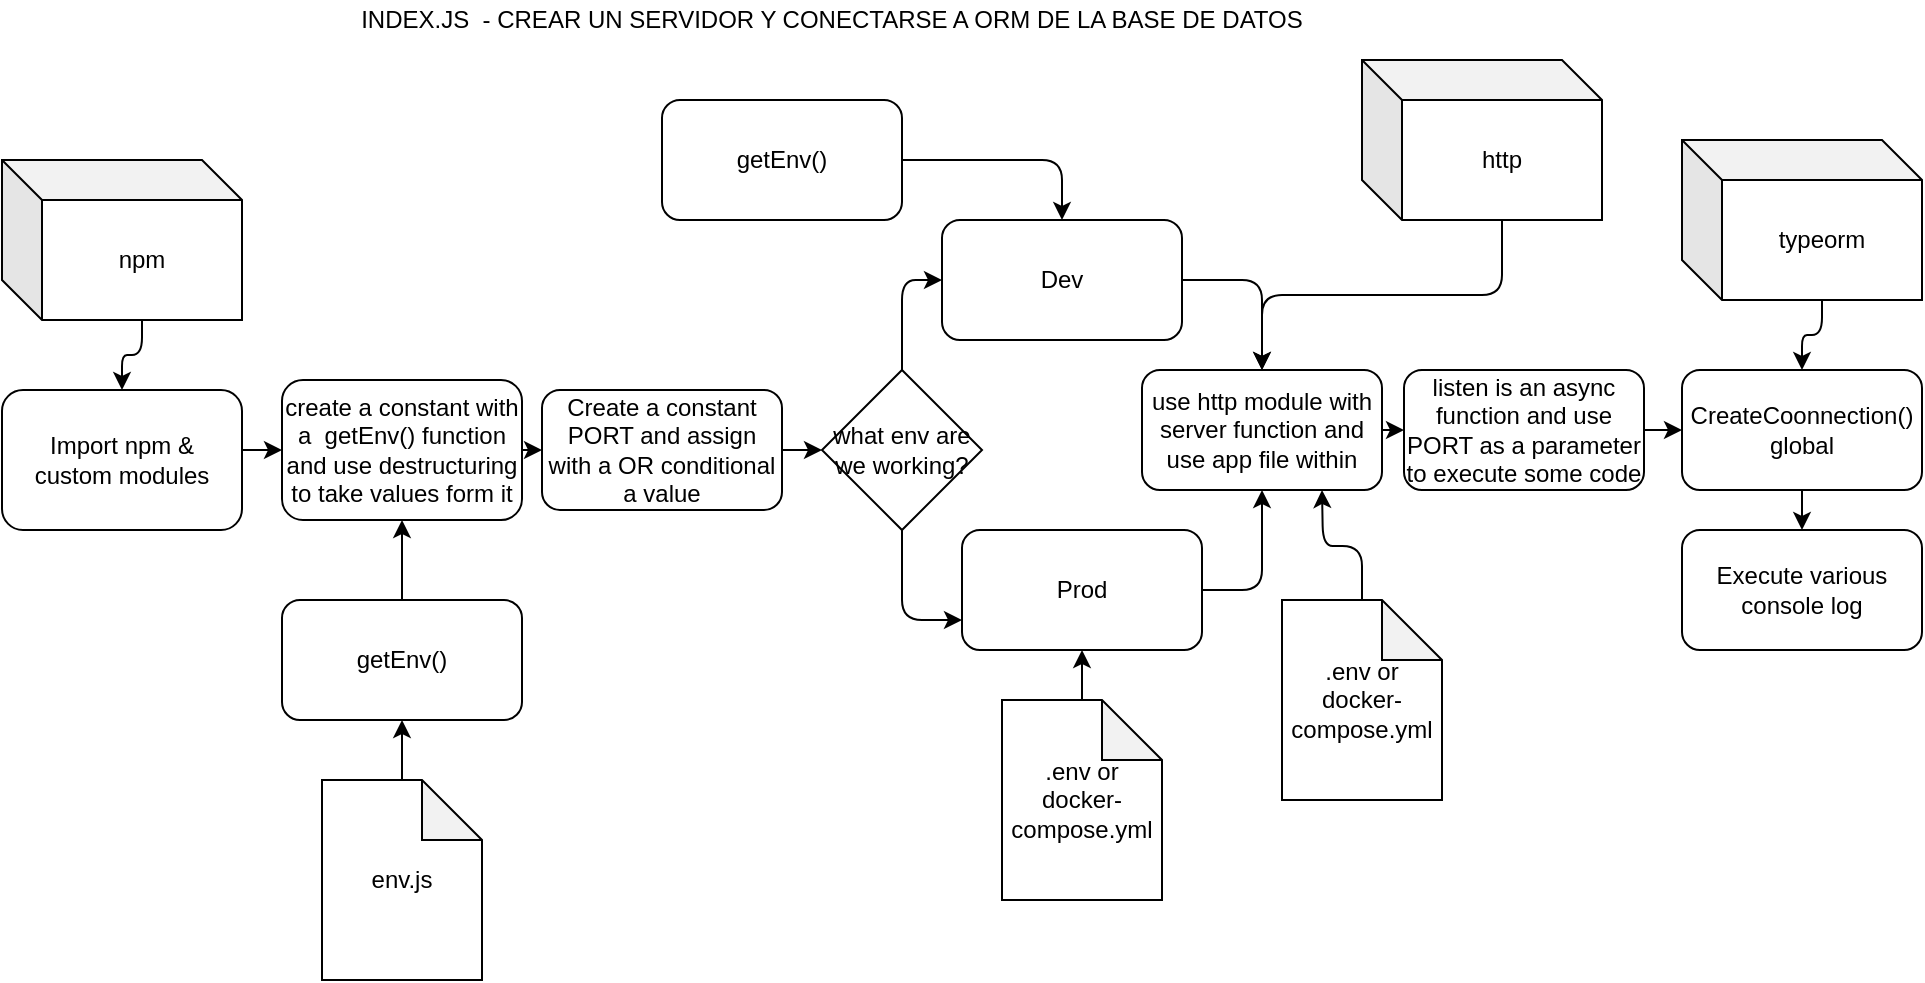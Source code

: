 <mxfile>
    <diagram id="Rl5CRAsUclM0MuKgjess" name="Page-1">
        <mxGraphModel dx="879" dy="622" grid="1" gridSize="10" guides="1" tooltips="1" connect="1" arrows="1" fold="1" page="1" pageScale="1" pageWidth="1100" pageHeight="850" math="0" shadow="0">
            <root>
                <mxCell id="0"/>
                <mxCell id="1" parent="0"/>
                <mxCell id="5" style="edgeStyle=none;html=1;exitX=1;exitY=0.5;exitDx=0;exitDy=0;entryX=0;entryY=0.5;entryDx=0;entryDy=0;" parent="1" target="3" edge="1">
                    <mxGeometry relative="1" as="geometry">
                        <mxPoint x="140" y="265" as="sourcePoint"/>
                    </mxGeometry>
                </mxCell>
                <mxCell id="2" value="Import npm &amp;amp; &lt;br&gt;custom modules" style="rounded=1;whiteSpace=wrap;html=1;" parent="1" vertex="1">
                    <mxGeometry x="40" y="235" width="120" height="70" as="geometry"/>
                </mxCell>
                <mxCell id="11" style="edgeStyle=none;html=1;exitX=1;exitY=0.5;exitDx=0;exitDy=0;" parent="1" source="3" target="10" edge="1">
                    <mxGeometry relative="1" as="geometry">
                        <mxPoint x="330" y="270" as="targetPoint"/>
                    </mxGeometry>
                </mxCell>
                <mxCell id="3" value="create a constant with a&amp;nbsp; getEnv() function and use destructuring to take values form it" style="rounded=1;whiteSpace=wrap;html=1;" parent="1" vertex="1">
                    <mxGeometry x="180" y="230" width="120" height="70" as="geometry"/>
                </mxCell>
                <mxCell id="7" style="edgeStyle=none;html=1;exitX=0.5;exitY=0;exitDx=0;exitDy=0;" parent="1" source="6" target="3" edge="1">
                    <mxGeometry relative="1" as="geometry"/>
                </mxCell>
                <mxCell id="6" value="getEnv()" style="rounded=1;whiteSpace=wrap;html=1;" parent="1" vertex="1">
                    <mxGeometry x="180" y="340" width="120" height="60" as="geometry"/>
                </mxCell>
                <mxCell id="9" style="edgeStyle=none;html=1;exitX=0.5;exitY=0;exitDx=0;exitDy=0;exitPerimeter=0;entryX=0.5;entryY=1;entryDx=0;entryDy=0;" parent="1" source="8" target="6" edge="1">
                    <mxGeometry relative="1" as="geometry"/>
                </mxCell>
                <mxCell id="8" value="env.js" style="shape=note;whiteSpace=wrap;html=1;backgroundOutline=1;darkOpacity=0.05;" parent="1" vertex="1">
                    <mxGeometry x="200" y="430" width="80" height="100" as="geometry"/>
                </mxCell>
                <mxCell id="23" style="edgeStyle=none;html=1;exitX=1;exitY=0.5;exitDx=0;exitDy=0;" parent="1" source="10" target="17" edge="1">
                    <mxGeometry relative="1" as="geometry"/>
                </mxCell>
                <mxCell id="10" value="Create a constant PORT and assign with a OR conditional a value" style="rounded=1;whiteSpace=wrap;html=1;" parent="1" vertex="1">
                    <mxGeometry x="310" y="235" width="120" height="60" as="geometry"/>
                </mxCell>
                <mxCell id="24" style="edgeStyle=none;html=1;exitX=0.5;exitY=0;exitDx=0;exitDy=0;exitPerimeter=0;" parent="1" source="13" target="20" edge="1">
                    <mxGeometry relative="1" as="geometry"/>
                </mxCell>
                <mxCell id="13" value=".env or docker-compose.yml" style="shape=note;whiteSpace=wrap;html=1;backgroundOutline=1;darkOpacity=0.05;" parent="1" vertex="1">
                    <mxGeometry x="540" y="390" width="80" height="100" as="geometry"/>
                </mxCell>
                <mxCell id="21" style="edgeStyle=orthogonalEdgeStyle;html=1;exitX=0.5;exitY=0;exitDx=0;exitDy=0;entryX=0;entryY=0.5;entryDx=0;entryDy=0;" parent="1" source="17" target="18" edge="1">
                    <mxGeometry relative="1" as="geometry"/>
                </mxCell>
                <mxCell id="22" style="edgeStyle=orthogonalEdgeStyle;html=1;exitX=0.5;exitY=1;exitDx=0;exitDy=0;entryX=0;entryY=0.75;entryDx=0;entryDy=0;" parent="1" source="17" target="20" edge="1">
                    <mxGeometry relative="1" as="geometry"/>
                </mxCell>
                <mxCell id="17" value="what env are we working?" style="rhombus;whiteSpace=wrap;html=1;" parent="1" vertex="1">
                    <mxGeometry x="450" y="225" width="80" height="80" as="geometry"/>
                </mxCell>
                <mxCell id="28" style="edgeStyle=orthogonalEdgeStyle;html=1;exitX=1;exitY=0.5;exitDx=0;exitDy=0;entryX=0.5;entryY=0;entryDx=0;entryDy=0;" parent="1" source="18" target="27" edge="1">
                    <mxGeometry relative="1" as="geometry"/>
                </mxCell>
                <mxCell id="18" value="Dev" style="rounded=1;whiteSpace=wrap;html=1;" parent="1" vertex="1">
                    <mxGeometry x="510" y="150" width="120" height="60" as="geometry"/>
                </mxCell>
                <mxCell id="29" style="edgeStyle=orthogonalEdgeStyle;html=1;exitX=1;exitY=0.5;exitDx=0;exitDy=0;" parent="1" source="20" target="27" edge="1">
                    <mxGeometry relative="1" as="geometry"/>
                </mxCell>
                <mxCell id="20" value="Prod" style="rounded=1;whiteSpace=wrap;html=1;" parent="1" vertex="1">
                    <mxGeometry x="520" y="305" width="120" height="60" as="geometry"/>
                </mxCell>
                <mxCell id="26" style="edgeStyle=orthogonalEdgeStyle;html=1;exitX=1;exitY=0.5;exitDx=0;exitDy=0;entryX=0.5;entryY=0;entryDx=0;entryDy=0;" parent="1" source="25" target="18" edge="1">
                    <mxGeometry relative="1" as="geometry"/>
                </mxCell>
                <mxCell id="25" value="getEnv()" style="rounded=1;whiteSpace=wrap;html=1;" parent="1" vertex="1">
                    <mxGeometry x="370" y="90" width="120" height="60" as="geometry"/>
                </mxCell>
                <mxCell id="33" style="edgeStyle=orthogonalEdgeStyle;html=1;exitX=1;exitY=0.5;exitDx=0;exitDy=0;" parent="1" source="27" target="32" edge="1">
                    <mxGeometry relative="1" as="geometry"/>
                </mxCell>
                <mxCell id="27" value="use http module with server function and use app file within" style="rounded=1;whiteSpace=wrap;html=1;" parent="1" vertex="1">
                    <mxGeometry x="610" y="225" width="120" height="60" as="geometry"/>
                </mxCell>
                <mxCell id="31" style="edgeStyle=orthogonalEdgeStyle;html=1;exitX=0.5;exitY=0;exitDx=0;exitDy=0;exitPerimeter=0;" parent="1" source="30" edge="1">
                    <mxGeometry relative="1" as="geometry">
                        <mxPoint x="700" y="285" as="targetPoint"/>
                    </mxGeometry>
                </mxCell>
                <mxCell id="30" value=".env or docker-compose.yml" style="shape=note;whiteSpace=wrap;html=1;backgroundOutline=1;darkOpacity=0.05;" parent="1" vertex="1">
                    <mxGeometry x="680" y="340" width="80" height="100" as="geometry"/>
                </mxCell>
                <mxCell id="35" style="edgeStyle=orthogonalEdgeStyle;html=1;exitX=1;exitY=0.5;exitDx=0;exitDy=0;entryX=0;entryY=0.5;entryDx=0;entryDy=0;" parent="1" source="32" target="34" edge="1">
                    <mxGeometry relative="1" as="geometry"/>
                </mxCell>
                <mxCell id="32" value="listen is an async function and use PORT as a parameter&lt;br&gt;to execute some code" style="rounded=1;whiteSpace=wrap;html=1;" parent="1" vertex="1">
                    <mxGeometry x="741" y="225" width="120" height="60" as="geometry"/>
                </mxCell>
                <mxCell id="37" style="edgeStyle=orthogonalEdgeStyle;html=1;exitX=0.5;exitY=1;exitDx=0;exitDy=0;entryX=0.5;entryY=0;entryDx=0;entryDy=0;" parent="1" source="34" target="36" edge="1">
                    <mxGeometry relative="1" as="geometry"/>
                </mxCell>
                <mxCell id="34" value="CreateCoonnection() global" style="rounded=1;whiteSpace=wrap;html=1;" parent="1" vertex="1">
                    <mxGeometry x="880" y="225" width="120" height="60" as="geometry"/>
                </mxCell>
                <mxCell id="36" value="Execute various console log" style="rounded=1;whiteSpace=wrap;html=1;" parent="1" vertex="1">
                    <mxGeometry x="880" y="305" width="120" height="60" as="geometry"/>
                </mxCell>
                <mxCell id="39" style="edgeStyle=orthogonalEdgeStyle;html=1;exitX=0;exitY=0;exitDx=70;exitDy=80;entryX=0.5;entryY=0;entryDx=0;entryDy=0;exitPerimeter=0;" parent="1" source="45" target="34" edge="1">
                    <mxGeometry relative="1" as="geometry">
                        <mxPoint x="940" y="210" as="sourcePoint"/>
                    </mxGeometry>
                </mxCell>
                <mxCell id="40" value="INDEX.JS&amp;nbsp; - CREAR UN SERVIDOR Y CONECTARSE A ORM DE LA BASE DE DATOS" style="text;html=1;strokeColor=none;fillColor=none;align=center;verticalAlign=middle;whiteSpace=wrap;rounded=0;" parent="1" vertex="1">
                    <mxGeometry x="180" y="40" width="550" height="20" as="geometry"/>
                </mxCell>
                <mxCell id="42" style="edgeStyle=orthogonalEdgeStyle;html=1;exitX=0;exitY=0;exitDx=70;exitDy=80;exitPerimeter=0;" edge="1" parent="1" source="41" target="2">
                    <mxGeometry relative="1" as="geometry"/>
                </mxCell>
                <mxCell id="41" value="npm" style="shape=cube;whiteSpace=wrap;html=1;boundedLbl=1;backgroundOutline=1;darkOpacity=0.05;darkOpacity2=0.1;" vertex="1" parent="1">
                    <mxGeometry x="40" y="120" width="120" height="80" as="geometry"/>
                </mxCell>
                <mxCell id="44" style="edgeStyle=orthogonalEdgeStyle;html=1;exitX=0;exitY=0;exitDx=70;exitDy=80;exitPerimeter=0;entryX=0.5;entryY=0;entryDx=0;entryDy=0;" edge="1" parent="1" source="43" target="27">
                    <mxGeometry relative="1" as="geometry"/>
                </mxCell>
                <mxCell id="43" value="http" style="shape=cube;whiteSpace=wrap;html=1;boundedLbl=1;backgroundOutline=1;darkOpacity=0.05;darkOpacity2=0.1;" vertex="1" parent="1">
                    <mxGeometry x="720" y="70" width="120" height="80" as="geometry"/>
                </mxCell>
                <mxCell id="45" value="typeorm" style="shape=cube;whiteSpace=wrap;html=1;boundedLbl=1;backgroundOutline=1;darkOpacity=0.05;darkOpacity2=0.1;" vertex="1" parent="1">
                    <mxGeometry x="880" y="110" width="120" height="80" as="geometry"/>
                </mxCell>
            </root>
        </mxGraphModel>
    </diagram>
</mxfile>